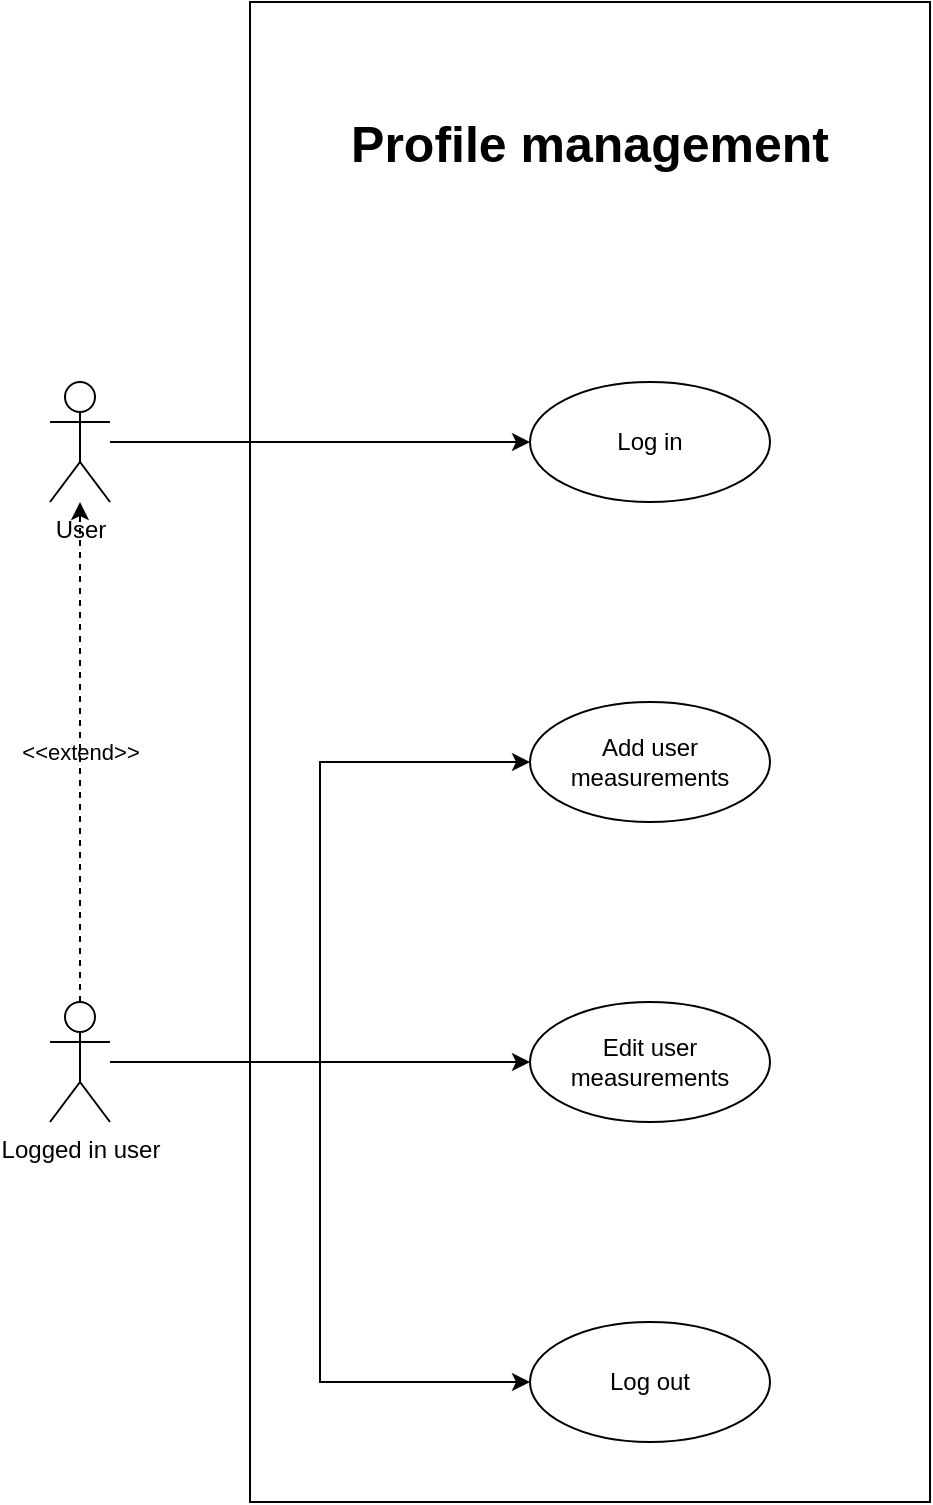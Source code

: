 <mxfile version="24.8.3">
  <diagram name="Page-1" id="-OeF0R1DdCPuPqangriA">
    <mxGraphModel dx="2074" dy="1140" grid="1" gridSize="10" guides="1" tooltips="1" connect="1" arrows="1" fold="1" page="1" pageScale="1" pageWidth="850" pageHeight="1100" math="0" shadow="0">
      <root>
        <mxCell id="0" />
        <mxCell id="1" parent="0" />
        <mxCell id="bhym_T0c2_aUUDS_c9zY-8" style="edgeStyle=orthogonalEdgeStyle;rounded=0;orthogonalLoop=1;jettySize=auto;html=1;" parent="1" source="bhym_T0c2_aUUDS_c9zY-1" target="bhym_T0c2_aUUDS_c9zY-5" edge="1">
          <mxGeometry relative="1" as="geometry" />
        </mxCell>
        <mxCell id="bhym_T0c2_aUUDS_c9zY-1" value="User" style="shape=umlActor;verticalLabelPosition=bottom;verticalAlign=top;html=1;outlineConnect=0;fillColor=none;" parent="1" vertex="1">
          <mxGeometry x="60" y="290" width="30" height="60" as="geometry" />
        </mxCell>
        <mxCell id="bhym_T0c2_aUUDS_c9zY-4" value="&amp;lt;&amp;lt;extend&amp;gt;&amp;gt;" style="edgeStyle=orthogonalEdgeStyle;rounded=0;orthogonalLoop=1;jettySize=auto;html=1;dashed=1;labelBackgroundColor=none;" parent="1" source="bhym_T0c2_aUUDS_c9zY-2" target="bhym_T0c2_aUUDS_c9zY-1" edge="1">
          <mxGeometry relative="1" as="geometry" />
        </mxCell>
        <mxCell id="bhym_T0c2_aUUDS_c9zY-10" style="edgeStyle=orthogonalEdgeStyle;rounded=0;orthogonalLoop=1;jettySize=auto;html=1;entryX=0;entryY=0.5;entryDx=0;entryDy=0;" parent="1" source="bhym_T0c2_aUUDS_c9zY-2" target="bhym_T0c2_aUUDS_c9zY-6" edge="1">
          <mxGeometry relative="1" as="geometry" />
        </mxCell>
        <mxCell id="bhym_T0c2_aUUDS_c9zY-13" style="edgeStyle=orthogonalEdgeStyle;rounded=0;orthogonalLoop=1;jettySize=auto;html=1;entryX=0;entryY=0.5;entryDx=0;entryDy=0;" parent="1" source="bhym_T0c2_aUUDS_c9zY-2" target="bhym_T0c2_aUUDS_c9zY-12" edge="1">
          <mxGeometry relative="1" as="geometry" />
        </mxCell>
        <mxCell id="bhym_T0c2_aUUDS_c9zY-15" style="edgeStyle=orthogonalEdgeStyle;rounded=0;orthogonalLoop=1;jettySize=auto;html=1;entryX=0;entryY=0.5;entryDx=0;entryDy=0;" parent="1" source="bhym_T0c2_aUUDS_c9zY-2" target="bhym_T0c2_aUUDS_c9zY-7" edge="1">
          <mxGeometry relative="1" as="geometry" />
        </mxCell>
        <mxCell id="bhym_T0c2_aUUDS_c9zY-2" value="Logged in user" style="shape=umlActor;verticalLabelPosition=bottom;verticalAlign=top;html=1;outlineConnect=0;fillColor=none;" parent="1" vertex="1">
          <mxGeometry x="60" y="600" width="30" height="60" as="geometry" />
        </mxCell>
        <mxCell id="bhym_T0c2_aUUDS_c9zY-5" value="Log in" style="ellipse;whiteSpace=wrap;html=1;fillColor=none;" parent="1" vertex="1">
          <mxGeometry x="300" y="290" width="120" height="60" as="geometry" />
        </mxCell>
        <mxCell id="bhym_T0c2_aUUDS_c9zY-6" value="Log out" style="ellipse;whiteSpace=wrap;html=1;fillColor=none;" parent="1" vertex="1">
          <mxGeometry x="300" y="760" width="120" height="60" as="geometry" />
        </mxCell>
        <mxCell id="bhym_T0c2_aUUDS_c9zY-7" value="Add user measurements" style="ellipse;whiteSpace=wrap;html=1;fillColor=none;" parent="1" vertex="1">
          <mxGeometry x="300" y="450" width="120" height="60" as="geometry" />
        </mxCell>
        <mxCell id="bhym_T0c2_aUUDS_c9zY-12" value="Edit user measurements" style="ellipse;whiteSpace=wrap;html=1;fillColor=none;" parent="1" vertex="1">
          <mxGeometry x="300" y="600" width="120" height="60" as="geometry" />
        </mxCell>
        <mxCell id="hsbUgMxmPKQhLj5vE7hx-2" value="" style="rounded=0;whiteSpace=wrap;html=1;fillColor=none;" vertex="1" parent="1">
          <mxGeometry x="160" y="100" width="340" height="750" as="geometry" />
        </mxCell>
        <mxCell id="hsbUgMxmPKQhLj5vE7hx-3" value="&lt;b&gt;&lt;font style=&quot;font-size: 25px;&quot;&gt;Profile management&lt;/font&gt;&lt;/b&gt;" style="text;html=1;align=center;verticalAlign=middle;whiteSpace=wrap;rounded=0;" vertex="1" parent="1">
          <mxGeometry x="195" y="140" width="270" height="60" as="geometry" />
        </mxCell>
      </root>
    </mxGraphModel>
  </diagram>
</mxfile>
